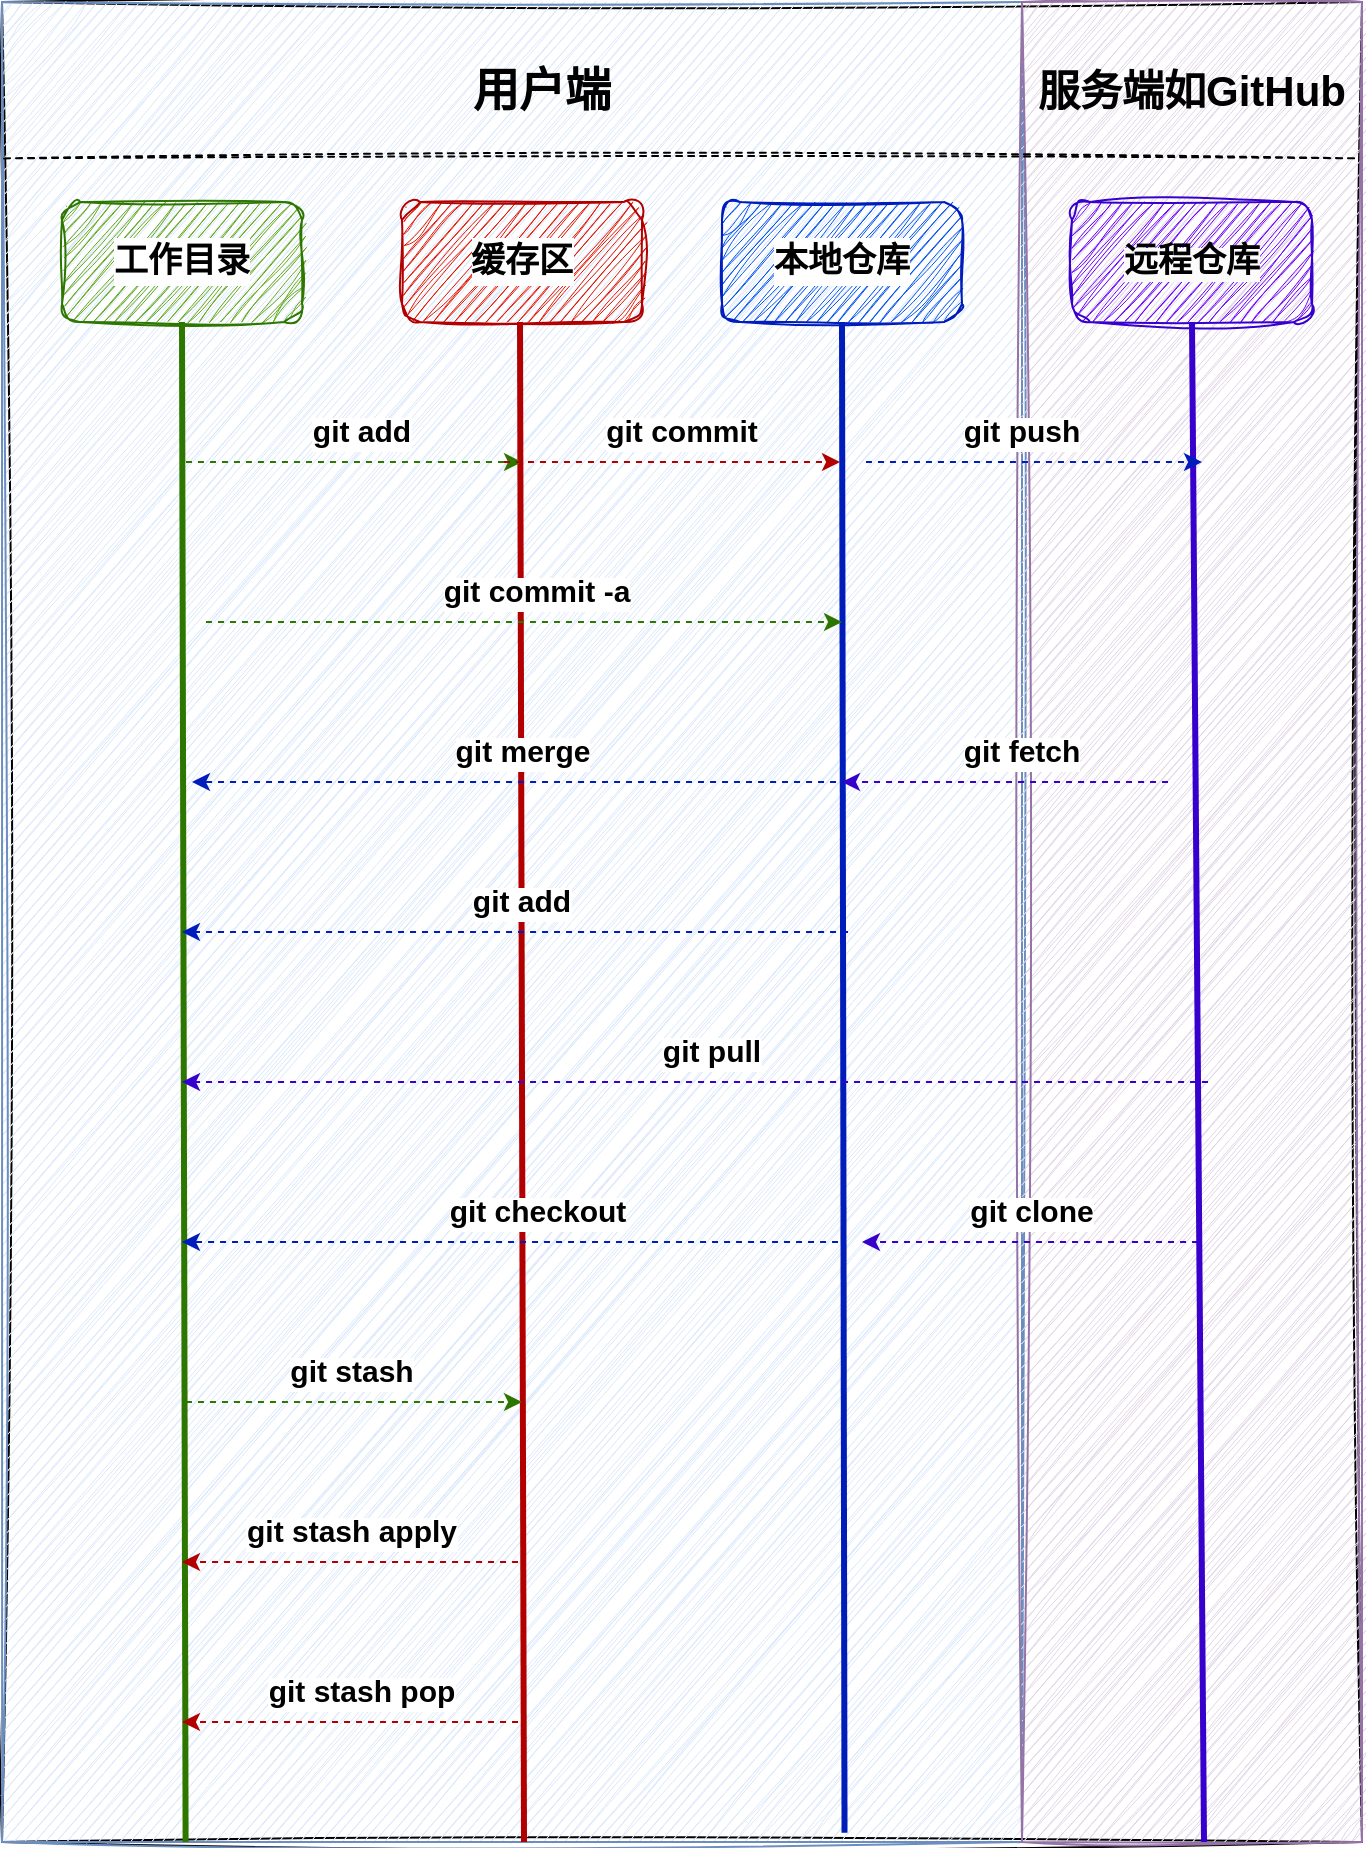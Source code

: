 <mxfile version="24.8.4">
  <diagram name="第 1 页" id="nTInqOKpcjwXwa63QEM6">
    <mxGraphModel dx="2440" dy="1319" grid="1" gridSize="10" guides="1" tooltips="1" connect="1" arrows="1" fold="1" page="1" pageScale="1" pageWidth="827" pageHeight="1169" math="0" shadow="0">
      <root>
        <mxCell id="0" />
        <mxCell id="1" parent="0" />
        <mxCell id="LHPV1BapTMoTrjXKWGj8-1" value="" style="endArrow=none;html=1;rounded=0;sketch=1;hachureGap=4;jiggle=2;curveFitting=1;fontFamily=Architects Daughter;fontSource=https%3A%2F%2Ffonts.googleapis.com%2Fcss%3Ffamily%3DArchitects%2BDaughter;" edge="1" parent="1">
          <mxGeometry width="50" height="50" relative="1" as="geometry">
            <mxPoint x="80" y="120" as="sourcePoint" />
            <mxPoint x="760" y="120" as="targetPoint" />
          </mxGeometry>
        </mxCell>
        <mxCell id="LHPV1BapTMoTrjXKWGj8-2" value="" style="endArrow=none;html=1;rounded=0;sketch=1;hachureGap=4;jiggle=2;curveFitting=1;fontFamily=Architects Daughter;fontSource=https%3A%2F%2Ffonts.googleapis.com%2Fcss%3Ffamily%3DArchitects%2BDaughter;" edge="1" parent="1">
          <mxGeometry width="50" height="50" relative="1" as="geometry">
            <mxPoint x="80" y="120" as="sourcePoint" />
            <mxPoint x="80" y="1040" as="targetPoint" />
          </mxGeometry>
        </mxCell>
        <mxCell id="LHPV1BapTMoTrjXKWGj8-3" value="" style="endArrow=none;html=1;rounded=0;sketch=1;hachureGap=4;jiggle=2;curveFitting=1;fontFamily=Architects Daughter;fontSource=https%3A%2F%2Ffonts.googleapis.com%2Fcss%3Ffamily%3DArchitects%2BDaughter;" edge="1" parent="1">
          <mxGeometry width="50" height="50" relative="1" as="geometry">
            <mxPoint x="760" y="120" as="sourcePoint" />
            <mxPoint x="760" y="1040" as="targetPoint" />
          </mxGeometry>
        </mxCell>
        <mxCell id="LHPV1BapTMoTrjXKWGj8-4" value="" style="endArrow=none;html=1;rounded=0;sketch=1;hachureGap=4;jiggle=2;curveFitting=1;fontFamily=Architects Daughter;fontSource=https%3A%2F%2Ffonts.googleapis.com%2Fcss%3Ffamily%3DArchitects%2BDaughter;" edge="1" parent="1">
          <mxGeometry width="50" height="50" relative="1" as="geometry">
            <mxPoint x="80" y="1040" as="sourcePoint" />
            <mxPoint x="760" y="1040" as="targetPoint" />
          </mxGeometry>
        </mxCell>
        <mxCell id="LHPV1BapTMoTrjXKWGj8-5" value="" style="rounded=0;whiteSpace=wrap;html=1;sketch=1;hachureGap=4;jiggle=2;curveFitting=1;fontFamily=Architects Daughter;fontSource=https%3A%2F%2Ffonts.googleapis.com%2Fcss%3Ffamily%3DArchitects%2BDaughter;fillColor=#dae8fc;strokeColor=#6c8ebf;" vertex="1" parent="1">
          <mxGeometry x="80" y="120" width="510" height="920" as="geometry" />
        </mxCell>
        <mxCell id="LHPV1BapTMoTrjXKWGj8-6" value="" style="rounded=0;whiteSpace=wrap;html=1;sketch=1;hachureGap=4;jiggle=2;curveFitting=1;fontFamily=Architects Daughter;fontSource=https%3A%2F%2Ffonts.googleapis.com%2Fcss%3Ffamily%3DArchitects%2BDaughter;fillColor=#e1d5e7;strokeColor=#9673a6;" vertex="1" parent="1">
          <mxGeometry x="590" y="120" width="170" height="920" as="geometry" />
        </mxCell>
        <mxCell id="LHPV1BapTMoTrjXKWGj8-7" value="" style="endArrow=none;dashed=1;html=1;rounded=0;sketch=1;hachureGap=4;jiggle=2;curveFitting=1;fontFamily=Architects Daughter;fontSource=https%3A%2F%2Ffonts.googleapis.com%2Fcss%3Ffamily%3DArchitects%2BDaughter;exitX=0.002;exitY=0.085;exitDx=0;exitDy=0;exitPerimeter=0;entryX=0.986;entryY=0.085;entryDx=0;entryDy=0;entryPerimeter=0;" edge="1" parent="1" source="LHPV1BapTMoTrjXKWGj8-5" target="LHPV1BapTMoTrjXKWGj8-6">
          <mxGeometry width="50" height="50" relative="1" as="geometry">
            <mxPoint x="240" y="310" as="sourcePoint" />
            <mxPoint x="290" y="260" as="targetPoint" />
          </mxGeometry>
        </mxCell>
        <mxCell id="LHPV1BapTMoTrjXKWGj8-8" value="&lt;b&gt;&lt;font style=&quot;font-size: 23px;&quot;&gt;用户端&lt;/font&gt;&lt;/b&gt;" style="text;html=1;align=center;verticalAlign=middle;whiteSpace=wrap;rounded=0;fontFamily=Architects Daughter;fontSource=https%3A%2F%2Ffonts.googleapis.com%2Fcss%3Ffamily%3DArchitects%2BDaughter;" vertex="1" parent="1">
          <mxGeometry x="290" y="150" width="120" height="30" as="geometry" />
        </mxCell>
        <mxCell id="LHPV1BapTMoTrjXKWGj8-9" value="&lt;span style=&quot;font-size: 21px;&quot;&gt;&lt;b&gt;&lt;font face=&quot;Helvetica&quot;&gt;服务端如GitHub&lt;/font&gt;&lt;/b&gt;&lt;/span&gt;" style="text;html=1;align=center;verticalAlign=middle;whiteSpace=wrap;rounded=0;fontFamily=Architects Daughter;fontSource=https%3A%2F%2Ffonts.googleapis.com%2Fcss%3Ffamily%3DArchitects%2BDaughter;" vertex="1" parent="1">
          <mxGeometry x="590" y="150" width="170" height="30" as="geometry" />
        </mxCell>
        <mxCell id="LHPV1BapTMoTrjXKWGj8-10" value="&lt;b&gt;&lt;font style=&quot;font-size: 17px; background-color: rgb(255, 255, 255);&quot; color=&quot;#000000&quot;&gt;工作目录&lt;/font&gt;&lt;/b&gt;" style="rounded=1;whiteSpace=wrap;html=1;sketch=1;hachureGap=4;jiggle=2;curveFitting=1;fontFamily=Architects Daughter;fontSource=https%3A%2F%2Ffonts.googleapis.com%2Fcss%3Ffamily%3DArchitects%2BDaughter;fillColor=#60a917;strokeColor=#2D7600;fontColor=#ffffff;" vertex="1" parent="1">
          <mxGeometry x="110" y="220" width="120" height="60" as="geometry" />
        </mxCell>
        <mxCell id="LHPV1BapTMoTrjXKWGj8-11" value="&lt;font color=&quot;#000000&quot;&gt;&lt;span style=&quot;font-size: 17px; background-color: rgb(255, 255, 255);&quot;&gt;&lt;b&gt;缓存区&lt;/b&gt;&lt;/span&gt;&lt;/font&gt;" style="rounded=1;whiteSpace=wrap;html=1;sketch=1;hachureGap=4;jiggle=2;curveFitting=1;fontFamily=Architects Daughter;fontSource=https%3A%2F%2Ffonts.googleapis.com%2Fcss%3Ffamily%3DArchitects%2BDaughter;fillColor=#e51400;strokeColor=#B20000;fontColor=#ffffff;" vertex="1" parent="1">
          <mxGeometry x="280" y="220" width="120" height="60" as="geometry" />
        </mxCell>
        <mxCell id="LHPV1BapTMoTrjXKWGj8-12" value="&lt;font color=&quot;#000000&quot;&gt;&lt;span style=&quot;font-size: 17px; background-color: rgb(255, 255, 255);&quot;&gt;&lt;b&gt;本地仓库&lt;/b&gt;&lt;/span&gt;&lt;/font&gt;" style="rounded=1;whiteSpace=wrap;html=1;sketch=1;hachureGap=4;jiggle=2;curveFitting=1;fontFamily=Architects Daughter;fontSource=https%3A%2F%2Ffonts.googleapis.com%2Fcss%3Ffamily%3DArchitects%2BDaughter;fillColor=#0050ef;strokeColor=#001DBC;fontColor=#ffffff;" vertex="1" parent="1">
          <mxGeometry x="440" y="220" width="120" height="60" as="geometry" />
        </mxCell>
        <mxCell id="LHPV1BapTMoTrjXKWGj8-13" value="&lt;b style=&quot;forced-color-adjust: none; color: rgb(255, 255, 255); font-family: &amp;quot;Architects Daughter&amp;quot;; font-size: 12px; font-style: normal; font-variant-ligatures: normal; font-variant-caps: normal; letter-spacing: normal; orphans: 2; text-align: center; text-indent: 0px; text-transform: none; widows: 2; word-spacing: 0px; -webkit-text-stroke-width: 0px; white-space: normal; text-decoration-thickness: initial; text-decoration-style: initial; text-decoration-color: initial; background-color: rgb(251, 251, 251);&quot;&gt;&lt;font style=&quot;forced-color-adjust: none; font-size: 17px;&quot; color=&quot;#000000&quot;&gt;远程仓库&lt;/font&gt;&lt;/b&gt;" style="rounded=1;whiteSpace=wrap;html=1;sketch=1;hachureGap=4;jiggle=2;curveFitting=1;fontFamily=Architects Daughter;fontSource=https%3A%2F%2Ffonts.googleapis.com%2Fcss%3Ffamily%3DArchitects%2BDaughter;fillColor=#6a00ff;strokeColor=#3700CC;fontColor=#ffffff;" vertex="1" parent="1">
          <mxGeometry x="615" y="220" width="120" height="60" as="geometry" />
        </mxCell>
        <mxCell id="LHPV1BapTMoTrjXKWGj8-19" value="" style="endArrow=none;html=1;rounded=0;hachureGap=4;fontFamily=Architects Daughter;fontSource=https%3A%2F%2Ffonts.googleapis.com%2Fcss%3Ffamily%3DArchitects%2BDaughter;entryX=0.5;entryY=1;entryDx=0;entryDy=0;exitX=0.18;exitY=1;exitDx=0;exitDy=0;exitPerimeter=0;strokeWidth=3;fillColor=#60a917;strokeColor=#2D7600;" edge="1" parent="1" source="LHPV1BapTMoTrjXKWGj8-5" target="LHPV1BapTMoTrjXKWGj8-10">
          <mxGeometry width="50" height="50" relative="1" as="geometry">
            <mxPoint x="550" y="660" as="sourcePoint" />
            <mxPoint x="600" y="610" as="targetPoint" />
          </mxGeometry>
        </mxCell>
        <mxCell id="LHPV1BapTMoTrjXKWGj8-20" value="" style="endArrow=none;html=1;rounded=0;hachureGap=4;fontFamily=Architects Daughter;fontSource=https%3A%2F%2Ffonts.googleapis.com%2Fcss%3Ffamily%3DArchitects%2BDaughter;entryX=0.5;entryY=1;entryDx=0;entryDy=0;exitX=0.18;exitY=1;exitDx=0;exitDy=0;exitPerimeter=0;strokeWidth=3;fillColor=#e51400;strokeColor=#B20000;" edge="1" parent="1">
          <mxGeometry width="50" height="50" relative="1" as="geometry">
            <mxPoint x="341" y="1040" as="sourcePoint" />
            <mxPoint x="339" y="280" as="targetPoint" />
          </mxGeometry>
        </mxCell>
        <mxCell id="LHPV1BapTMoTrjXKWGj8-21" value="" style="endArrow=none;html=1;rounded=0;hachureGap=4;fontFamily=Architects Daughter;fontSource=https%3A%2F%2Ffonts.googleapis.com%2Fcss%3Ffamily%3DArchitects%2BDaughter;entryX=0.5;entryY=1;entryDx=0;entryDy=0;strokeWidth=3;fillColor=#0050ef;strokeColor=#001DBC;exitX=0.826;exitY=0.995;exitDx=0;exitDy=0;exitPerimeter=0;" edge="1" parent="1" source="LHPV1BapTMoTrjXKWGj8-5" target="LHPV1BapTMoTrjXKWGj8-12">
          <mxGeometry width="50" height="50" relative="1" as="geometry">
            <mxPoint x="499" y="1020" as="sourcePoint" />
            <mxPoint x="499" y="290" as="targetPoint" />
          </mxGeometry>
        </mxCell>
        <mxCell id="LHPV1BapTMoTrjXKWGj8-22" value="" style="endArrow=none;html=1;rounded=0;hachureGap=4;fontFamily=Architects Daughter;fontSource=https%3A%2F%2Ffonts.googleapis.com%2Fcss%3Ffamily%3DArchitects%2BDaughter;strokeWidth=3;fillColor=#6a00ff;strokeColor=#3700CC;exitX=0.826;exitY=0.995;exitDx=0;exitDy=0;exitPerimeter=0;entryX=0.5;entryY=1;entryDx=0;entryDy=0;" edge="1" parent="1" target="LHPV1BapTMoTrjXKWGj8-13">
          <mxGeometry width="50" height="50" relative="1" as="geometry">
            <mxPoint x="681" y="1040" as="sourcePoint" />
            <mxPoint x="680" y="320" as="targetPoint" />
          </mxGeometry>
        </mxCell>
        <mxCell id="LHPV1BapTMoTrjXKWGj8-23" value="" style="endArrow=classic;html=1;rounded=0;hachureGap=4;fontFamily=Architects Daughter;fontSource=https%3A%2F%2Ffonts.googleapis.com%2Fcss%3Ffamily%3DArchitects%2BDaughter;dashed=1;flowAnimation=1;fillColor=#60a917;strokeColor=#2D7600;" edge="1" parent="1">
          <mxGeometry width="50" height="50" relative="1" as="geometry">
            <mxPoint x="170" y="350" as="sourcePoint" />
            <mxPoint x="340" y="350" as="targetPoint" />
          </mxGeometry>
        </mxCell>
        <mxCell id="LHPV1BapTMoTrjXKWGj8-24" value="" style="endArrow=classic;html=1;rounded=0;hachureGap=4;fontFamily=Architects Daughter;fontSource=https%3A%2F%2Ffonts.googleapis.com%2Fcss%3Ffamily%3DArchitects%2BDaughter;dashed=1;flowAnimation=1;fillColor=#e51400;strokeColor=#B20000;" edge="1" parent="1">
          <mxGeometry width="50" height="50" relative="1" as="geometry">
            <mxPoint x="329" y="350" as="sourcePoint" />
            <mxPoint x="499" y="350" as="targetPoint" />
          </mxGeometry>
        </mxCell>
        <mxCell id="LHPV1BapTMoTrjXKWGj8-25" value="" style="endArrow=classic;html=1;rounded=0;hachureGap=4;fontFamily=Architects Daughter;fontSource=https%3A%2F%2Ffonts.googleapis.com%2Fcss%3Ffamily%3DArchitects%2BDaughter;dashed=1;flowAnimation=1;fillColor=#0050ef;strokeColor=#001DBC;" edge="1" parent="1">
          <mxGeometry width="50" height="50" relative="1" as="geometry">
            <mxPoint x="510" y="350" as="sourcePoint" />
            <mxPoint x="680" y="350" as="targetPoint" />
          </mxGeometry>
        </mxCell>
        <mxCell id="LHPV1BapTMoTrjXKWGj8-26" value="" style="endArrow=classic;html=1;rounded=0;hachureGap=4;fontFamily=Architects Daughter;fontSource=https%3A%2F%2Ffonts.googleapis.com%2Fcss%3Ffamily%3DArchitects%2BDaughter;dashed=1;flowAnimation=1;fillColor=#60a917;strokeColor=#2D7600;" edge="1" parent="1">
          <mxGeometry width="50" height="50" relative="1" as="geometry">
            <mxPoint x="180" y="430" as="sourcePoint" />
            <mxPoint x="500" y="430" as="targetPoint" />
          </mxGeometry>
        </mxCell>
        <mxCell id="LHPV1BapTMoTrjXKWGj8-28" value="" style="endArrow=classic;html=1;rounded=0;hachureGap=4;fontFamily=Architects Daughter;fontSource=https%3A%2F%2Ffonts.googleapis.com%2Fcss%3Ffamily%3DArchitects%2BDaughter;flowAnimation=1;dashed=1;fillColor=#0050ef;strokeColor=#001DBC;" edge="1" parent="1">
          <mxGeometry width="50" height="50" relative="1" as="geometry">
            <mxPoint x="505" y="510" as="sourcePoint" />
            <mxPoint x="175" y="510" as="targetPoint" />
          </mxGeometry>
        </mxCell>
        <mxCell id="LHPV1BapTMoTrjXKWGj8-29" value="" style="endArrow=classic;html=1;rounded=0;hachureGap=4;fontFamily=Architects Daughter;fontSource=https%3A%2F%2Ffonts.googleapis.com%2Fcss%3Ffamily%3DArchitects%2BDaughter;flowAnimation=1;dashed=1;fillColor=#6a00ff;strokeColor=#3700CC;" edge="1" parent="1">
          <mxGeometry width="50" height="50" relative="1" as="geometry">
            <mxPoint x="665" y="510" as="sourcePoint" />
            <mxPoint x="500" y="510" as="targetPoint" />
          </mxGeometry>
        </mxCell>
        <mxCell id="LHPV1BapTMoTrjXKWGj8-31" value="" style="endArrow=classic;html=1;rounded=0;hachureGap=4;fontFamily=Architects Daughter;fontSource=https%3A%2F%2Ffonts.googleapis.com%2Fcss%3Ffamily%3DArchitects%2BDaughter;flowAnimation=1;dashed=1;fillColor=#0050ef;strokeColor=#001DBC;" edge="1" parent="1">
          <mxGeometry width="50" height="50" relative="1" as="geometry">
            <mxPoint x="505" y="585" as="sourcePoint" />
            <mxPoint x="170" y="585" as="targetPoint" />
          </mxGeometry>
        </mxCell>
        <mxCell id="LHPV1BapTMoTrjXKWGj8-32" value="" style="endArrow=classic;html=1;rounded=0;hachureGap=4;fontFamily=Architects Daughter;fontSource=https%3A%2F%2Ffonts.googleapis.com%2Fcss%3Ffamily%3DArchitects%2BDaughter;flowAnimation=1;dashed=1;fillColor=#6a00ff;strokeColor=#3700CC;" edge="1" parent="1">
          <mxGeometry width="50" height="50" relative="1" as="geometry">
            <mxPoint x="685" y="660" as="sourcePoint" />
            <mxPoint x="170" y="660" as="targetPoint" />
          </mxGeometry>
        </mxCell>
        <mxCell id="LHPV1BapTMoTrjXKWGj8-33" value="" style="endArrow=classic;html=1;rounded=0;hachureGap=4;fontFamily=Architects Daughter;fontSource=https%3A%2F%2Ffonts.googleapis.com%2Fcss%3Ffamily%3DArchitects%2BDaughter;flowAnimation=1;dashed=1;fillColor=#0050ef;strokeColor=#001DBC;" edge="1" parent="1">
          <mxGeometry width="50" height="50" relative="1" as="geometry">
            <mxPoint x="500" y="740" as="sourcePoint" />
            <mxPoint x="170" y="740" as="targetPoint" />
          </mxGeometry>
        </mxCell>
        <mxCell id="LHPV1BapTMoTrjXKWGj8-34" value="" style="endArrow=classic;html=1;rounded=0;hachureGap=4;fontFamily=Architects Daughter;fontSource=https%3A%2F%2Ffonts.googleapis.com%2Fcss%3Ffamily%3DArchitects%2BDaughter;flowAnimation=1;dashed=1;fillColor=#6a00ff;strokeColor=#3700CC;" edge="1" parent="1">
          <mxGeometry width="50" height="50" relative="1" as="geometry">
            <mxPoint x="680" y="740" as="sourcePoint" />
            <mxPoint x="510" y="740" as="targetPoint" />
          </mxGeometry>
        </mxCell>
        <mxCell id="LHPV1BapTMoTrjXKWGj8-35" value="" style="endArrow=classic;html=1;rounded=0;hachureGap=4;fontFamily=Architects Daughter;fontSource=https%3A%2F%2Ffonts.googleapis.com%2Fcss%3Ffamily%3DArchitects%2BDaughter;dashed=1;flowAnimation=1;fillColor=#60a917;strokeColor=#2D7600;" edge="1" parent="1">
          <mxGeometry width="50" height="50" relative="1" as="geometry">
            <mxPoint x="170" y="820" as="sourcePoint" />
            <mxPoint x="340" y="820" as="targetPoint" />
          </mxGeometry>
        </mxCell>
        <mxCell id="LHPV1BapTMoTrjXKWGj8-36" value="" style="endArrow=classic;html=1;rounded=0;hachureGap=4;fontFamily=Architects Daughter;fontSource=https%3A%2F%2Ffonts.googleapis.com%2Fcss%3Ffamily%3DArchitects%2BDaughter;flowAnimation=1;dashed=1;fillColor=#e51400;strokeColor=#B20000;" edge="1" parent="1">
          <mxGeometry width="50" height="50" relative="1" as="geometry">
            <mxPoint x="340" y="900" as="sourcePoint" />
            <mxPoint x="170" y="900" as="targetPoint" />
          </mxGeometry>
        </mxCell>
        <mxCell id="LHPV1BapTMoTrjXKWGj8-37" value="" style="endArrow=classic;html=1;rounded=0;hachureGap=4;fontFamily=Architects Daughter;fontSource=https%3A%2F%2Ffonts.googleapis.com%2Fcss%3Ffamily%3DArchitects%2BDaughter;flowAnimation=1;dashed=1;fillColor=#e51400;strokeColor=#B20000;" edge="1" parent="1">
          <mxGeometry width="50" height="50" relative="1" as="geometry">
            <mxPoint x="340" y="980" as="sourcePoint" />
            <mxPoint x="170" y="980" as="targetPoint" />
          </mxGeometry>
        </mxCell>
        <mxCell id="LHPV1BapTMoTrjXKWGj8-38" value="&lt;span style=&quot;background-color: rgb(255, 255, 255);&quot;&gt;&lt;b&gt;&lt;font face=&quot;Helvetica&quot; style=&quot;font-size: 15px;&quot;&gt;git add&lt;/font&gt;&lt;/b&gt;&lt;/span&gt;" style="text;html=1;align=center;verticalAlign=middle;whiteSpace=wrap;rounded=0;fontFamily=Architects Daughter;fontSource=https%3A%2F%2Ffonts.googleapis.com%2Fcss%3Ffamily%3DArchitects%2BDaughter;" vertex="1" parent="1">
          <mxGeometry x="230" y="320" width="60" height="30" as="geometry" />
        </mxCell>
        <mxCell id="LHPV1BapTMoTrjXKWGj8-39" value="&lt;span style=&quot;background-color: rgb(255, 255, 255);&quot;&gt;&lt;b&gt;&lt;font face=&quot;Helvetica&quot; style=&quot;font-size: 15px;&quot;&gt;git commit&lt;/font&gt;&lt;/b&gt;&lt;/span&gt;" style="text;html=1;align=center;verticalAlign=middle;whiteSpace=wrap;rounded=0;fontFamily=Architects Daughter;fontSource=https%3A%2F%2Ffonts.googleapis.com%2Fcss%3Ffamily%3DArchitects%2BDaughter;" vertex="1" parent="1">
          <mxGeometry x="380" y="320" width="80" height="30" as="geometry" />
        </mxCell>
        <mxCell id="LHPV1BapTMoTrjXKWGj8-40" value="&lt;span style=&quot;background-color: rgb(255, 255, 255);&quot;&gt;&lt;b&gt;&lt;font face=&quot;Helvetica&quot; style=&quot;font-size: 15px;&quot;&gt;git push&lt;/font&gt;&lt;/b&gt;&lt;/span&gt;" style="text;html=1;align=center;verticalAlign=middle;whiteSpace=wrap;rounded=0;fontFamily=Architects Daughter;fontSource=https%3A%2F%2Ffonts.googleapis.com%2Fcss%3Ffamily%3DArchitects%2BDaughter;" vertex="1" parent="1">
          <mxGeometry x="550" y="320" width="80" height="30" as="geometry" />
        </mxCell>
        <mxCell id="LHPV1BapTMoTrjXKWGj8-43" value="&lt;span style=&quot;background-color: rgb(255, 255, 255);&quot;&gt;&lt;b&gt;&lt;font face=&quot;Helvetica&quot; style=&quot;font-size: 15px;&quot;&gt;git commit -a&lt;/font&gt;&lt;/b&gt;&lt;/span&gt;" style="text;html=1;align=center;verticalAlign=middle;whiteSpace=wrap;rounded=0;fontFamily=Architects Daughter;fontSource=https%3A%2F%2Ffonts.googleapis.com%2Fcss%3Ffamily%3DArchitects%2BDaughter;" vertex="1" parent="1">
          <mxGeometry x="290" y="400" width="115" height="30" as="geometry" />
        </mxCell>
        <mxCell id="LHPV1BapTMoTrjXKWGj8-45" value="&lt;span style=&quot;background-color: rgb(255, 255, 255);&quot;&gt;&lt;b&gt;&lt;font face=&quot;Helvetica&quot; style=&quot;font-size: 15px;&quot;&gt;git merge&lt;/font&gt;&lt;/b&gt;&lt;/span&gt;" style="text;html=1;align=center;verticalAlign=middle;whiteSpace=wrap;rounded=0;fontFamily=Architects Daughter;fontSource=https%3A%2F%2Ffonts.googleapis.com%2Fcss%3Ffamily%3DArchitects%2BDaughter;" vertex="1" parent="1">
          <mxGeometry x="297.5" y="480" width="85" height="30" as="geometry" />
        </mxCell>
        <mxCell id="LHPV1BapTMoTrjXKWGj8-46" value="&lt;span style=&quot;background-color: rgb(255, 255, 255);&quot;&gt;&lt;b&gt;&lt;font face=&quot;Helvetica&quot; style=&quot;font-size: 15px;&quot;&gt;git fetch&lt;/font&gt;&lt;/b&gt;&lt;/span&gt;" style="text;html=1;align=center;verticalAlign=middle;whiteSpace=wrap;rounded=0;fontFamily=Architects Daughter;fontSource=https%3A%2F%2Ffonts.googleapis.com%2Fcss%3Ffamily%3DArchitects%2BDaughter;" vertex="1" parent="1">
          <mxGeometry x="550" y="480" width="80" height="30" as="geometry" />
        </mxCell>
        <mxCell id="LHPV1BapTMoTrjXKWGj8-47" value="&lt;span style=&quot;background-color: rgb(255, 255, 255);&quot;&gt;&lt;b&gt;&lt;font face=&quot;Helvetica&quot; style=&quot;font-size: 15px;&quot;&gt;git add&lt;/font&gt;&lt;/b&gt;&lt;/span&gt;" style="text;html=1;align=center;verticalAlign=middle;whiteSpace=wrap;rounded=0;fontFamily=Architects Daughter;fontSource=https%3A%2F%2Ffonts.googleapis.com%2Fcss%3Ffamily%3DArchitects%2BDaughter;" vertex="1" parent="1">
          <mxGeometry x="310" y="555" width="60" height="30" as="geometry" />
        </mxCell>
        <mxCell id="LHPV1BapTMoTrjXKWGj8-48" value="&lt;span style=&quot;background-color: rgb(255, 255, 255);&quot;&gt;&lt;b&gt;&lt;font face=&quot;Helvetica&quot; style=&quot;font-size: 15px;&quot;&gt;git pull&lt;/font&gt;&lt;/b&gt;&lt;/span&gt;" style="text;html=1;align=center;verticalAlign=middle;whiteSpace=wrap;rounded=0;fontFamily=Architects Daughter;fontSource=https%3A%2F%2Ffonts.googleapis.com%2Fcss%3Ffamily%3DArchitects%2BDaughter;" vertex="1" parent="1">
          <mxGeometry x="400" y="630" width="70" height="30" as="geometry" />
        </mxCell>
        <mxCell id="LHPV1BapTMoTrjXKWGj8-49" value="&lt;span style=&quot;background-color: rgb(255, 255, 255);&quot;&gt;&lt;b&gt;&lt;font face=&quot;Helvetica&quot; style=&quot;font-size: 15px;&quot;&gt;git checkout&lt;/font&gt;&lt;/b&gt;&lt;/span&gt;" style="text;html=1;align=center;verticalAlign=middle;whiteSpace=wrap;rounded=0;fontFamily=Architects Daughter;fontSource=https%3A%2F%2Ffonts.googleapis.com%2Fcss%3Ffamily%3DArchitects%2BDaughter;" vertex="1" parent="1">
          <mxGeometry x="297.5" y="710" width="100" height="30" as="geometry" />
        </mxCell>
        <mxCell id="LHPV1BapTMoTrjXKWGj8-50" value="&lt;span style=&quot;background-color: rgb(255, 255, 255);&quot;&gt;&lt;b&gt;&lt;font face=&quot;Helvetica&quot; style=&quot;font-size: 15px;&quot;&gt;git clone&lt;/font&gt;&lt;/b&gt;&lt;/span&gt;" style="text;html=1;align=center;verticalAlign=middle;whiteSpace=wrap;rounded=0;fontFamily=Architects Daughter;fontSource=https%3A%2F%2Ffonts.googleapis.com%2Fcss%3Ffamily%3DArchitects%2BDaughter;" vertex="1" parent="1">
          <mxGeometry x="560" y="710" width="70" height="30" as="geometry" />
        </mxCell>
        <mxCell id="LHPV1BapTMoTrjXKWGj8-51" value="&lt;span style=&quot;background-color: rgb(255, 255, 255);&quot;&gt;&lt;b&gt;&lt;font face=&quot;Helvetica&quot; style=&quot;font-size: 15px;&quot;&gt;git stash&lt;/font&gt;&lt;/b&gt;&lt;/span&gt;" style="text;html=1;align=center;verticalAlign=middle;whiteSpace=wrap;rounded=0;fontFamily=Architects Daughter;fontSource=https%3A%2F%2Ffonts.googleapis.com%2Fcss%3Ffamily%3DArchitects%2BDaughter;" vertex="1" parent="1">
          <mxGeometry x="215" y="790" width="80" height="30" as="geometry" />
        </mxCell>
        <mxCell id="LHPV1BapTMoTrjXKWGj8-52" value="&lt;span style=&quot;background-color: rgb(255, 255, 255);&quot;&gt;&lt;b&gt;&lt;font face=&quot;Helvetica&quot; style=&quot;font-size: 15px;&quot;&gt;git stash apply&lt;/font&gt;&lt;/b&gt;&lt;/span&gt;" style="text;html=1;align=center;verticalAlign=middle;whiteSpace=wrap;rounded=0;fontFamily=Architects Daughter;fontSource=https%3A%2F%2Ffonts.googleapis.com%2Fcss%3Ffamily%3DArchitects%2BDaughter;" vertex="1" parent="1">
          <mxGeometry x="200" y="870" width="110" height="30" as="geometry" />
        </mxCell>
        <mxCell id="LHPV1BapTMoTrjXKWGj8-53" value="&lt;span style=&quot;background-color: rgb(255, 255, 255);&quot;&gt;&lt;b&gt;&lt;font face=&quot;Helvetica&quot; style=&quot;font-size: 15px;&quot;&gt;git stash pop&lt;/font&gt;&lt;/b&gt;&lt;/span&gt;" style="text;html=1;align=center;verticalAlign=middle;whiteSpace=wrap;rounded=0;fontFamily=Architects Daughter;fontSource=https%3A%2F%2Ffonts.googleapis.com%2Fcss%3Ffamily%3DArchitects%2BDaughter;" vertex="1" parent="1">
          <mxGeometry x="200" y="950" width="120" height="30" as="geometry" />
        </mxCell>
      </root>
    </mxGraphModel>
  </diagram>
</mxfile>
